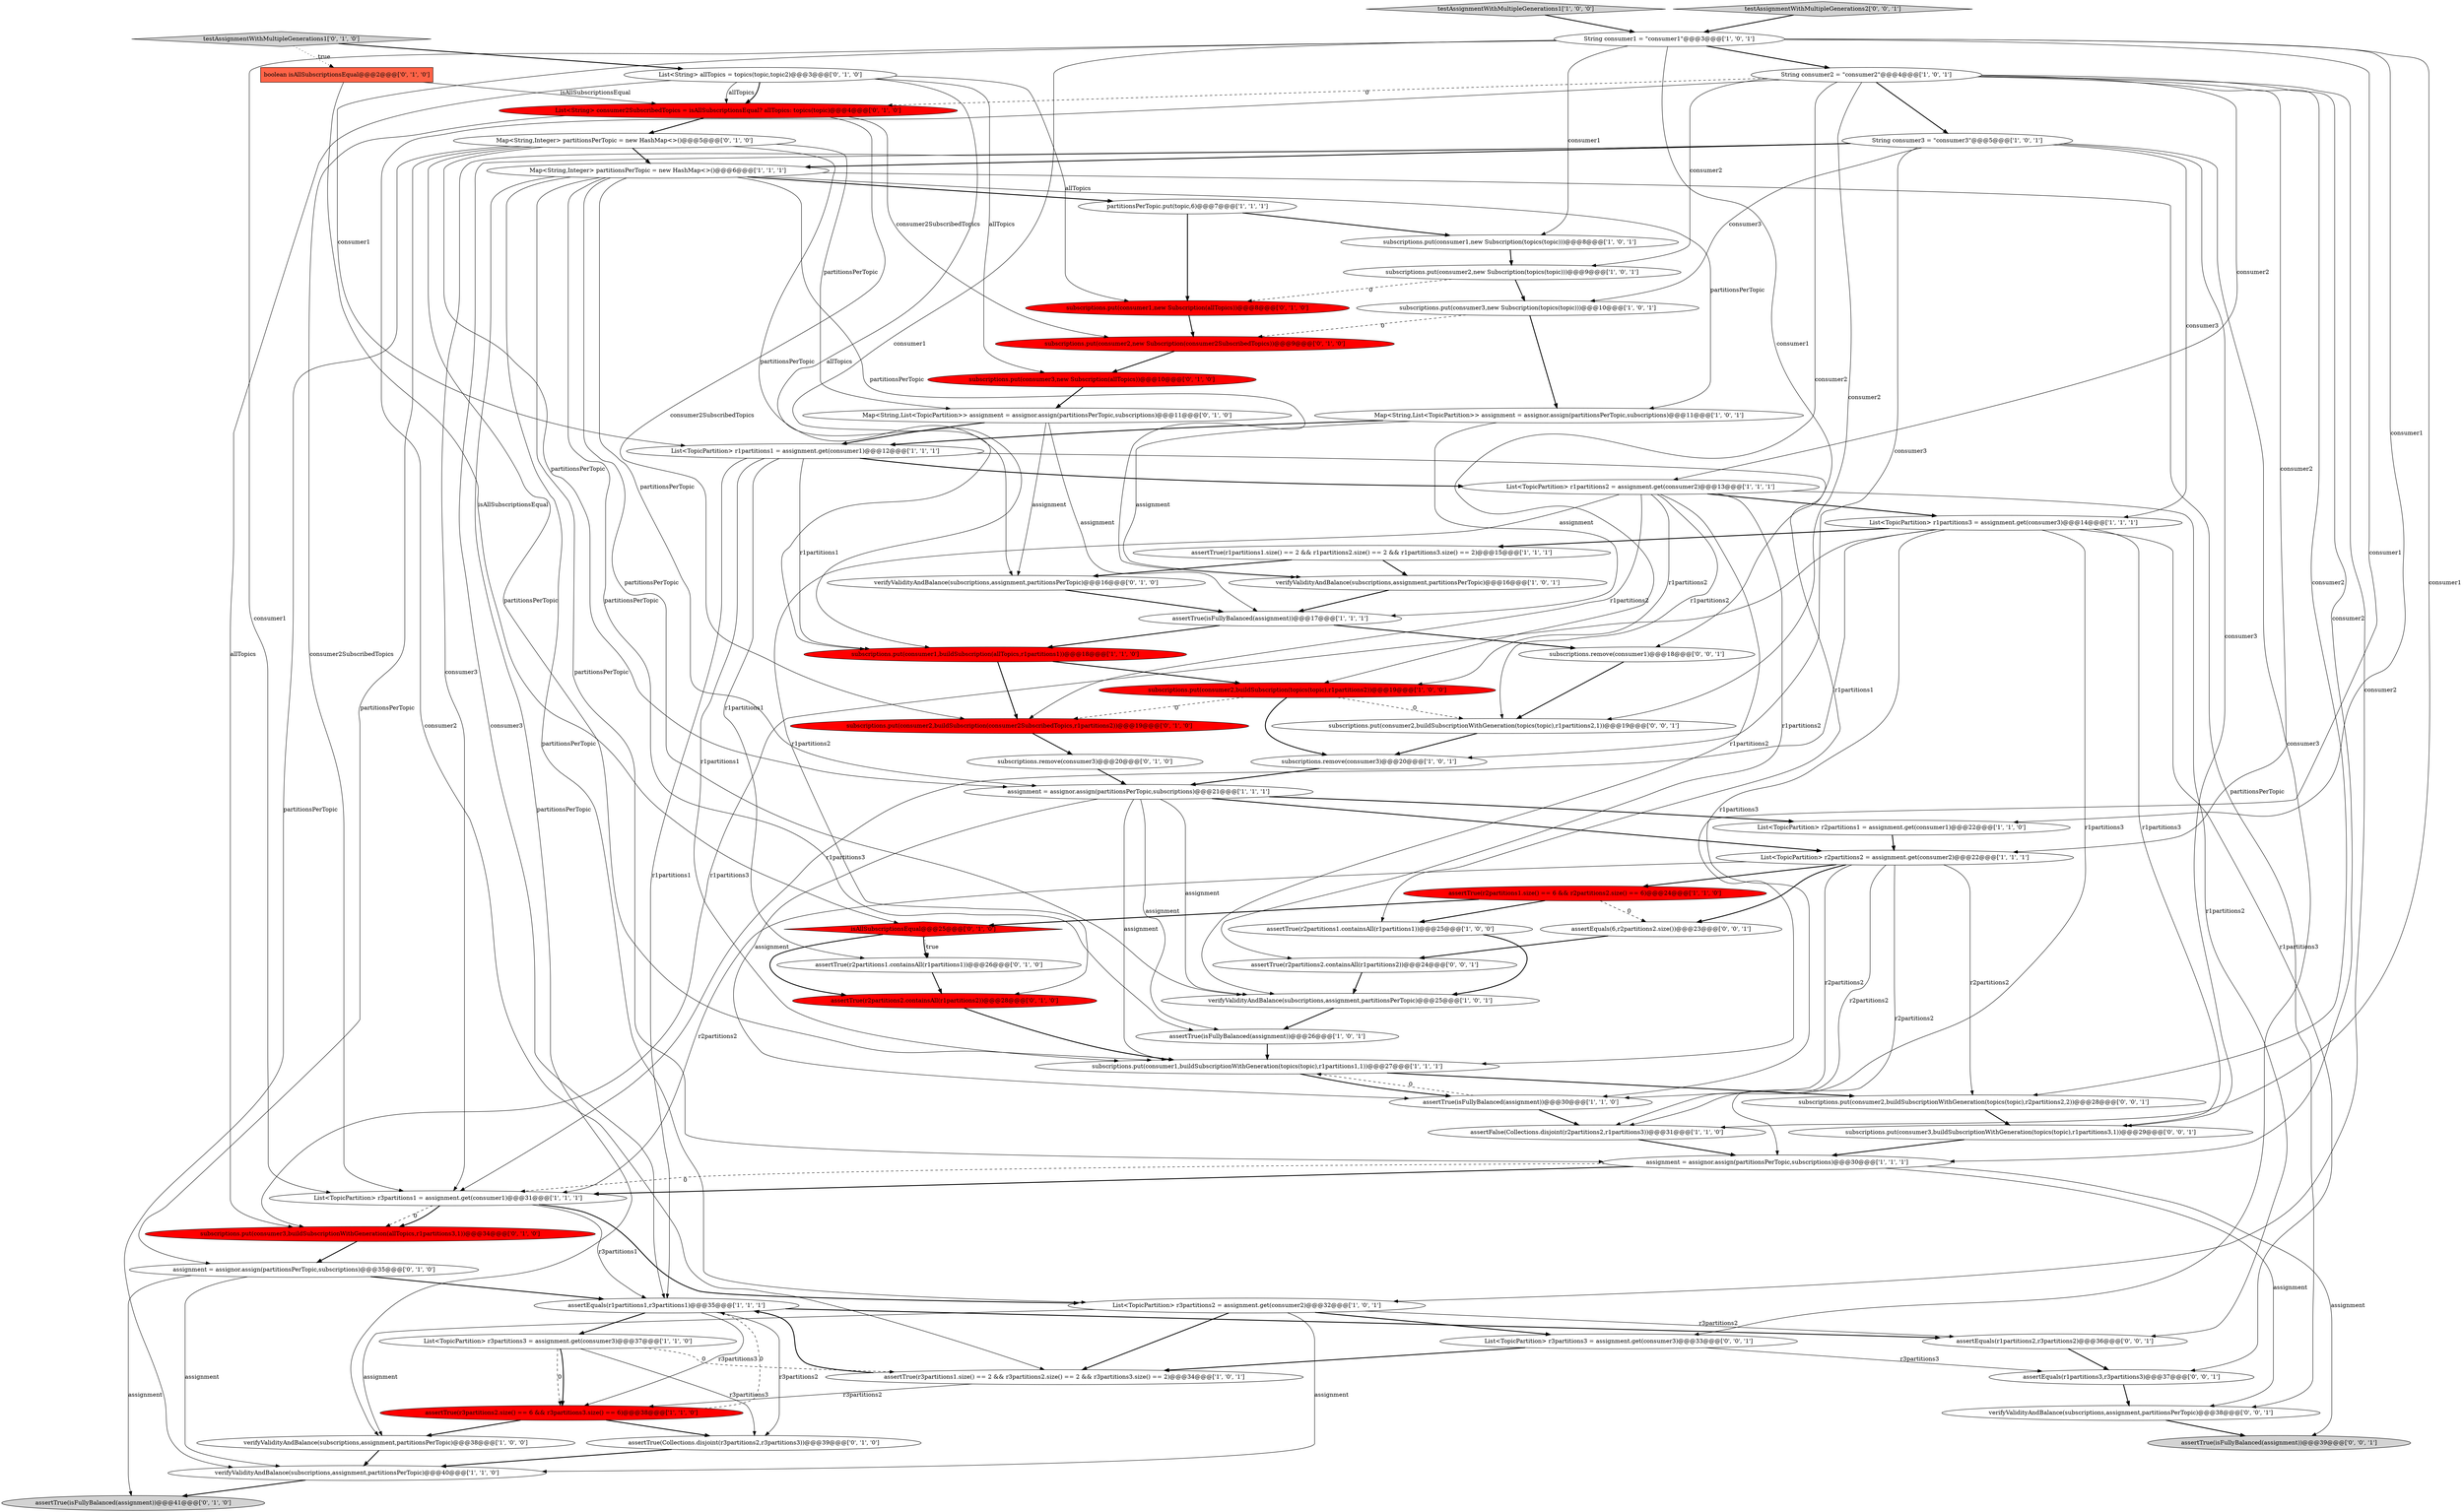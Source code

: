 digraph {
23 [style = filled, label = "verifyValidityAndBalance(subscriptions,assignment,partitionsPerTopic)@@@38@@@['1', '0', '0']", fillcolor = white, shape = ellipse image = "AAA0AAABBB1BBB"];
5 [style = filled, label = "testAssignmentWithMultipleGenerations1['1', '0', '0']", fillcolor = lightgray, shape = diamond image = "AAA0AAABBB1BBB"];
61 [style = filled, label = "List<TopicPartition> r3partitions3 = assignment.get(consumer3)@@@33@@@['0', '0', '1']", fillcolor = white, shape = ellipse image = "AAA0AAABBB3BBB"];
62 [style = filled, label = "assertTrue(r2partitions2.containsAll(r1partitions2))@@@24@@@['0', '0', '1']", fillcolor = white, shape = ellipse image = "AAA0AAABBB3BBB"];
9 [style = filled, label = "List<TopicPartition> r1partitions2 = assignment.get(consumer2)@@@13@@@['1', '1', '1']", fillcolor = white, shape = ellipse image = "AAA0AAABBB1BBB"];
32 [style = filled, label = "List<TopicPartition> r2partitions1 = assignment.get(consumer1)@@@22@@@['1', '1', '0']", fillcolor = white, shape = ellipse image = "AAA0AAABBB1BBB"];
47 [style = filled, label = "boolean isAllSubscriptionsEqual@@@2@@@['0', '1', '0']", fillcolor = tomato, shape = box image = "AAA1AAABBB2BBB"];
68 [style = filled, label = "subscriptions.put(consumer3,buildSubscriptionWithGeneration(topics(topic),r1partitions3,1))@@@29@@@['0', '0', '1']", fillcolor = white, shape = ellipse image = "AAA0AAABBB3BBB"];
6 [style = filled, label = "assertTrue(r2partitions1.containsAll(r1partitions1))@@@25@@@['1', '0', '0']", fillcolor = white, shape = ellipse image = "AAA0AAABBB1BBB"];
57 [style = filled, label = "subscriptions.put(consumer2,buildSubscriptionWithGeneration(topics(topic),r2partitions2,2))@@@28@@@['0', '0', '1']", fillcolor = white, shape = ellipse image = "AAA0AAABBB3BBB"];
16 [style = filled, label = "assertEquals(r1partitions1,r3partitions1)@@@35@@@['1', '1', '1']", fillcolor = white, shape = ellipse image = "AAA0AAABBB1BBB"];
56 [style = filled, label = "isAllSubscriptionsEqual@@@25@@@['0', '1', '0']", fillcolor = red, shape = diamond image = "AAA1AAABBB2BBB"];
21 [style = filled, label = "Map<String,List<TopicPartition>> assignment = assignor.assign(partitionsPerTopic,subscriptions)@@@11@@@['1', '0', '1']", fillcolor = white, shape = ellipse image = "AAA0AAABBB1BBB"];
30 [style = filled, label = "subscriptions.put(consumer1,new Subscription(topics(topic)))@@@8@@@['1', '0', '1']", fillcolor = white, shape = ellipse image = "AAA0AAABBB1BBB"];
66 [style = filled, label = "subscriptions.remove(consumer1)@@@18@@@['0', '0', '1']", fillcolor = white, shape = ellipse image = "AAA0AAABBB3BBB"];
48 [style = filled, label = "assertTrue(r2partitions2.containsAll(r1partitions2))@@@28@@@['0', '1', '0']", fillcolor = red, shape = ellipse image = "AAA1AAABBB2BBB"];
50 [style = filled, label = "assertTrue(r2partitions1.containsAll(r1partitions1))@@@26@@@['0', '1', '0']", fillcolor = white, shape = ellipse image = "AAA0AAABBB2BBB"];
4 [style = filled, label = "subscriptions.put(consumer2,new Subscription(topics(topic)))@@@9@@@['1', '0', '1']", fillcolor = white, shape = ellipse image = "AAA0AAABBB1BBB"];
37 [style = filled, label = "String consumer2 = \"consumer2\"@@@4@@@['1', '0', '1']", fillcolor = white, shape = ellipse image = "AAA0AAABBB1BBB"];
11 [style = filled, label = "assertTrue(isFullyBalanced(assignment))@@@26@@@['1', '0', '1']", fillcolor = white, shape = ellipse image = "AAA0AAABBB1BBB"];
34 [style = filled, label = "List<TopicPartition> r3partitions3 = assignment.get(consumer3)@@@37@@@['1', '1', '0']", fillcolor = white, shape = ellipse image = "AAA0AAABBB1BBB"];
40 [style = filled, label = "subscriptions.put(consumer3,new Subscription(allTopics))@@@10@@@['0', '1', '0']", fillcolor = red, shape = ellipse image = "AAA1AAABBB2BBB"];
43 [style = filled, label = "Map<String,List<TopicPartition>> assignment = assignor.assign(partitionsPerTopic,subscriptions)@@@11@@@['0', '1', '0']", fillcolor = white, shape = ellipse image = "AAA0AAABBB2BBB"];
20 [style = filled, label = "List<TopicPartition> r3partitions1 = assignment.get(consumer1)@@@31@@@['1', '1', '1']", fillcolor = white, shape = ellipse image = "AAA0AAABBB1BBB"];
51 [style = filled, label = "testAssignmentWithMultipleGenerations1['0', '1', '0']", fillcolor = lightgray, shape = diamond image = "AAA0AAABBB2BBB"];
15 [style = filled, label = "List<TopicPartition> r3partitions2 = assignment.get(consumer2)@@@32@@@['1', '0', '1']", fillcolor = white, shape = ellipse image = "AAA0AAABBB1BBB"];
25 [style = filled, label = "String consumer3 = \"consumer3\"@@@5@@@['1', '0', '1']", fillcolor = white, shape = ellipse image = "AAA0AAABBB1BBB"];
58 [style = filled, label = "assertEquals(r1partitions3,r3partitions3)@@@37@@@['0', '0', '1']", fillcolor = white, shape = ellipse image = "AAA0AAABBB3BBB"];
67 [style = filled, label = "testAssignmentWithMultipleGenerations2['0', '0', '1']", fillcolor = lightgray, shape = diamond image = "AAA0AAABBB3BBB"];
33 [style = filled, label = "assignment = assignor.assign(partitionsPerTopic,subscriptions)@@@30@@@['1', '1', '1']", fillcolor = white, shape = ellipse image = "AAA0AAABBB1BBB"];
42 [style = filled, label = "assignment = assignor.assign(partitionsPerTopic,subscriptions)@@@35@@@['0', '1', '0']", fillcolor = white, shape = ellipse image = "AAA0AAABBB2BBB"];
14 [style = filled, label = "subscriptions.put(consumer1,buildSubscription(allTopics,r1partitions1))@@@18@@@['1', '1', '0']", fillcolor = red, shape = ellipse image = "AAA1AAABBB1BBB"];
19 [style = filled, label = "List<TopicPartition> r2partitions2 = assignment.get(consumer2)@@@22@@@['1', '1', '1']", fillcolor = white, shape = ellipse image = "AAA0AAABBB1BBB"];
53 [style = filled, label = "subscriptions.put(consumer1,new Subscription(allTopics))@@@8@@@['0', '1', '0']", fillcolor = red, shape = ellipse image = "AAA1AAABBB2BBB"];
26 [style = filled, label = "assertTrue(r2partitions1.size() == 6 && r2partitions2.size() == 6)@@@24@@@['1', '1', '0']", fillcolor = red, shape = ellipse image = "AAA1AAABBB1BBB"];
63 [style = filled, label = "assertEquals(r1partitions2,r3partitions2)@@@36@@@['0', '0', '1']", fillcolor = white, shape = ellipse image = "AAA0AAABBB3BBB"];
65 [style = filled, label = "assertTrue(isFullyBalanced(assignment))@@@39@@@['0', '0', '1']", fillcolor = lightgray, shape = ellipse image = "AAA0AAABBB3BBB"];
10 [style = filled, label = "subscriptions.put(consumer1,buildSubscriptionWithGeneration(topics(topic),r1partitions1,1))@@@27@@@['1', '1', '1']", fillcolor = white, shape = ellipse image = "AAA0AAABBB1BBB"];
39 [style = filled, label = "assertTrue(isFullyBalanced(assignment))@@@41@@@['0', '1', '0']", fillcolor = lightgray, shape = ellipse image = "AAA0AAABBB2BBB"];
7 [style = filled, label = "assignment = assignor.assign(partitionsPerTopic,subscriptions)@@@21@@@['1', '1', '1']", fillcolor = white, shape = ellipse image = "AAA0AAABBB1BBB"];
54 [style = filled, label = "assertTrue(Collections.disjoint(r3partitions2,r3partitions3))@@@39@@@['0', '1', '0']", fillcolor = white, shape = ellipse image = "AAA0AAABBB2BBB"];
22 [style = filled, label = "List<TopicPartition> r1partitions1 = assignment.get(consumer1)@@@12@@@['1', '1', '1']", fillcolor = white, shape = ellipse image = "AAA0AAABBB1BBB"];
17 [style = filled, label = "subscriptions.put(consumer3,new Subscription(topics(topic)))@@@10@@@['1', '0', '1']", fillcolor = white, shape = ellipse image = "AAA0AAABBB1BBB"];
44 [style = filled, label = "subscriptions.put(consumer2,buildSubscription(consumer2SubscribedTopics,r1partitions2))@@@19@@@['0', '1', '0']", fillcolor = red, shape = ellipse image = "AAA1AAABBB2BBB"];
8 [style = filled, label = "String consumer1 = \"consumer1\"@@@3@@@['1', '0', '1']", fillcolor = white, shape = ellipse image = "AAA0AAABBB1BBB"];
52 [style = filled, label = "Map<String,Integer> partitionsPerTopic = new HashMap<>()@@@5@@@['0', '1', '0']", fillcolor = white, shape = ellipse image = "AAA0AAABBB2BBB"];
18 [style = filled, label = "Map<String,Integer> partitionsPerTopic = new HashMap<>()@@@6@@@['1', '1', '1']", fillcolor = white, shape = ellipse image = "AAA0AAABBB1BBB"];
24 [style = filled, label = "assertTrue(r3partitions1.size() == 2 && r3partitions2.size() == 2 && r3partitions3.size() == 2)@@@34@@@['1', '0', '1']", fillcolor = white, shape = ellipse image = "AAA0AAABBB1BBB"];
59 [style = filled, label = "assertEquals(6,r2partitions2.size())@@@23@@@['0', '0', '1']", fillcolor = white, shape = ellipse image = "AAA0AAABBB3BBB"];
2 [style = filled, label = "subscriptions.remove(consumer3)@@@20@@@['1', '0', '1']", fillcolor = white, shape = ellipse image = "AAA0AAABBB1BBB"];
46 [style = filled, label = "verifyValidityAndBalance(subscriptions,assignment,partitionsPerTopic)@@@16@@@['0', '1', '0']", fillcolor = white, shape = ellipse image = "AAA0AAABBB2BBB"];
49 [style = filled, label = "subscriptions.remove(consumer3)@@@20@@@['0', '1', '0']", fillcolor = white, shape = ellipse image = "AAA0AAABBB2BBB"];
60 [style = filled, label = "verifyValidityAndBalance(subscriptions,assignment,partitionsPerTopic)@@@38@@@['0', '0', '1']", fillcolor = white, shape = ellipse image = "AAA0AAABBB3BBB"];
12 [style = filled, label = "partitionsPerTopic.put(topic,6)@@@7@@@['1', '1', '1']", fillcolor = white, shape = ellipse image = "AAA0AAABBB1BBB"];
0 [style = filled, label = "subscriptions.put(consumer2,buildSubscription(topics(topic),r1partitions2))@@@19@@@['1', '0', '0']", fillcolor = red, shape = ellipse image = "AAA1AAABBB1BBB"];
3 [style = filled, label = "assertTrue(isFullyBalanced(assignment))@@@30@@@['1', '1', '0']", fillcolor = white, shape = ellipse image = "AAA0AAABBB1BBB"];
45 [style = filled, label = "subscriptions.put(consumer2,new Subscription(consumer2SubscribedTopics))@@@9@@@['0', '1', '0']", fillcolor = red, shape = ellipse image = "AAA1AAABBB2BBB"];
1 [style = filled, label = "assertTrue(isFullyBalanced(assignment))@@@17@@@['1', '1', '1']", fillcolor = white, shape = ellipse image = "AAA0AAABBB1BBB"];
31 [style = filled, label = "verifyValidityAndBalance(subscriptions,assignment,partitionsPerTopic)@@@40@@@['1', '1', '0']", fillcolor = white, shape = ellipse image = "AAA0AAABBB1BBB"];
28 [style = filled, label = "verifyValidityAndBalance(subscriptions,assignment,partitionsPerTopic)@@@25@@@['1', '0', '1']", fillcolor = white, shape = ellipse image = "AAA0AAABBB1BBB"];
35 [style = filled, label = "List<TopicPartition> r1partitions3 = assignment.get(consumer3)@@@14@@@['1', '1', '1']", fillcolor = white, shape = ellipse image = "AAA0AAABBB1BBB"];
38 [style = filled, label = "subscriptions.put(consumer3,buildSubscriptionWithGeneration(allTopics,r1partitions3,1))@@@34@@@['0', '1', '0']", fillcolor = red, shape = ellipse image = "AAA1AAABBB2BBB"];
13 [style = filled, label = "verifyValidityAndBalance(subscriptions,assignment,partitionsPerTopic)@@@16@@@['1', '0', '1']", fillcolor = white, shape = ellipse image = "AAA0AAABBB1BBB"];
27 [style = filled, label = "assertTrue(r3partitions2.size() == 6 && r3partitions3.size() == 6)@@@38@@@['1', '1', '0']", fillcolor = red, shape = ellipse image = "AAA1AAABBB1BBB"];
29 [style = filled, label = "assertFalse(Collections.disjoint(r2partitions2,r1partitions3))@@@31@@@['1', '1', '0']", fillcolor = white, shape = ellipse image = "AAA0AAABBB1BBB"];
64 [style = filled, label = "subscriptions.put(consumer2,buildSubscriptionWithGeneration(topics(topic),r1partitions2,1))@@@19@@@['0', '0', '1']", fillcolor = white, shape = ellipse image = "AAA0AAABBB3BBB"];
41 [style = filled, label = "List<String> consumer2SubscribedTopics = isAllSubscriptionsEqual? allTopics: topics(topic)@@@4@@@['0', '1', '0']", fillcolor = red, shape = ellipse image = "AAA1AAABBB2BBB"];
36 [style = filled, label = "assertTrue(r1partitions1.size() == 2 && r1partitions2.size() == 2 && r1partitions3.size() == 2)@@@15@@@['1', '1', '1']", fillcolor = white, shape = ellipse image = "AAA0AAABBB1BBB"];
55 [style = filled, label = "List<String> allTopics = topics(topic,topic2)@@@3@@@['0', '1', '0']", fillcolor = white, shape = ellipse image = "AAA0AAABBB2BBB"];
55->53 [style = solid, label="allTopics"];
7->32 [style = bold, label=""];
12->53 [style = bold, label=""];
21->1 [style = solid, label="assignment"];
8->20 [style = solid, label="consumer1"];
52->7 [style = solid, label="partitionsPerTopic"];
55->40 [style = solid, label="allTopics"];
15->61 [style = bold, label=""];
0->44 [style = dashed, label="0"];
21->13 [style = solid, label="assignment"];
22->10 [style = solid, label="r1partitions1"];
33->20 [style = dashed, label="0"];
55->41 [style = solid, label="allTopics"];
19->57 [style = solid, label="r2partitions2"];
58->60 [style = bold, label=""];
59->62 [style = bold, label=""];
37->64 [style = solid, label="consumer2"];
9->62 [style = solid, label="r1partitions2"];
25->2 [style = solid, label="consumer3"];
35->58 [style = solid, label="r1partitions3"];
51->47 [style = dotted, label="true"];
38->42 [style = bold, label=""];
61->58 [style = solid, label="r3partitions3"];
26->56 [style = bold, label=""];
9->35 [style = bold, label=""];
13->1 [style = bold, label=""];
8->66 [style = solid, label="consumer1"];
37->57 [style = solid, label="consumer2"];
67->8 [style = bold, label=""];
20->38 [style = dashed, label="0"];
66->64 [style = bold, label=""];
34->54 [style = solid, label="r3partitions3"];
48->10 [style = bold, label=""];
8->30 [style = solid, label="consumer1"];
61->24 [style = bold, label=""];
60->65 [style = bold, label=""];
10->57 [style = bold, label=""];
35->68 [style = solid, label="r1partitions3"];
18->7 [style = solid, label="partitionsPerTopic"];
9->0 [style = solid, label="r1partitions2"];
20->15 [style = bold, label=""];
17->21 [style = bold, label=""];
52->43 [style = solid, label="partitionsPerTopic"];
15->23 [style = solid, label="assignment"];
37->15 [style = solid, label="consumer2"];
18->60 [style = solid, label="partitionsPerTopic"];
4->53 [style = dashed, label="0"];
55->41 [style = bold, label=""];
55->14 [style = solid, label="allTopics"];
20->16 [style = solid, label="r3partitions1"];
25->20 [style = solid, label="consumer3"];
35->3 [style = solid, label="r1partitions3"];
22->9 [style = bold, label=""];
18->12 [style = bold, label=""];
16->34 [style = bold, label=""];
7->3 [style = solid, label="assignment"];
35->29 [style = solid, label="r1partitions3"];
18->28 [style = solid, label="partitionsPerTopic"];
44->49 [style = bold, label=""];
20->38 [style = bold, label=""];
22->6 [style = solid, label="r1partitions1"];
33->65 [style = solid, label="assignment"];
26->6 [style = bold, label=""];
24->27 [style = solid, label="r3partitions2"];
17->45 [style = dashed, label="0"];
0->64 [style = dashed, label="0"];
7->11 [style = solid, label="assignment"];
25->16 [style = solid, label="consumer3"];
36->46 [style = bold, label=""];
55->38 [style = solid, label="allTopics"];
21->22 [style = bold, label=""];
52->18 [style = bold, label=""];
8->29 [style = solid, label="consumer1"];
19->26 [style = bold, label=""];
19->3 [style = solid, label="r2partitions2"];
56->50 [style = bold, label=""];
18->33 [style = solid, label="partitionsPerTopic"];
43->22 [style = bold, label=""];
62->28 [style = bold, label=""];
27->54 [style = bold, label=""];
9->64 [style = solid, label="r1partitions2"];
56->48 [style = bold, label=""];
19->29 [style = solid, label="r2partitions2"];
19->20 [style = solid, label="r2partitions2"];
41->45 [style = solid, label="consumer2SubscribedTopics"];
25->35 [style = solid, label="consumer3"];
27->16 [style = dashed, label="0"];
41->20 [style = solid, label="consumer2SubscribedTopics"];
41->44 [style = solid, label="consumer2SubscribedTopics"];
52->42 [style = solid, label="partitionsPerTopic"];
15->31 [style = solid, label="assignment"];
3->29 [style = bold, label=""];
23->31 [style = bold, label=""];
16->54 [style = solid, label="r3partitions2"];
8->22 [style = solid, label="consumer1"];
37->33 [style = solid, label="consumer2"];
7->28 [style = solid, label="assignment"];
35->38 [style = solid, label="r1partitions3"];
25->68 [style = solid, label="consumer3"];
4->17 [style = bold, label=""];
56->50 [style = dotted, label="true"];
18->13 [style = solid, label="partitionsPerTopic"];
37->41 [style = dashed, label="0"];
37->19 [style = solid, label="consumer2"];
37->25 [style = bold, label=""];
25->18 [style = bold, label=""];
9->44 [style = solid, label="r1partitions2"];
42->16 [style = bold, label=""];
32->19 [style = bold, label=""];
50->48 [style = bold, label=""];
52->31 [style = solid, label="partitionsPerTopic"];
19->59 [style = bold, label=""];
42->39 [style = solid, label="assignment"];
52->46 [style = solid, label="partitionsPerTopic"];
18->23 [style = solid, label="partitionsPerTopic"];
64->2 [style = bold, label=""];
43->1 [style = solid, label="assignment"];
57->68 [style = bold, label=""];
8->14 [style = solid, label="consumer1"];
34->24 [style = dashed, label="0"];
18->21 [style = solid, label="partitionsPerTopic"];
18->11 [style = solid, label="partitionsPerTopic"];
36->13 [style = bold, label=""];
16->63 [style = bold, label=""];
25->61 [style = solid, label="consumer3"];
11->10 [style = bold, label=""];
18->15 [style = solid, label="partitionsPerTopic"];
15->63 [style = solid, label="r3partitions2"];
49->7 [style = bold, label=""];
22->14 [style = solid, label="r1partitions1"];
8->37 [style = bold, label=""];
31->39 [style = bold, label=""];
3->10 [style = dashed, label="0"];
40->43 [style = bold, label=""];
7->19 [style = bold, label=""];
43->46 [style = solid, label="assignment"];
8->32 [style = solid, label="consumer1"];
45->40 [style = bold, label=""];
37->4 [style = solid, label="consumer2"];
7->10 [style = solid, label="assignment"];
1->66 [style = bold, label=""];
5->8 [style = bold, label=""];
26->59 [style = dashed, label="0"];
47->41 [style = solid, label="isAllSubscriptionsEqual"];
9->28 [style = solid, label="r1partitions2"];
33->20 [style = bold, label=""];
8->10 [style = solid, label="consumer1"];
28->11 [style = bold, label=""];
0->2 [style = bold, label=""];
68->33 [style = bold, label=""];
33->60 [style = solid, label="assignment"];
10->3 [style = bold, label=""];
22->50 [style = solid, label="r1partitions1"];
12->30 [style = bold, label=""];
37->24 [style = solid, label="consumer2"];
14->44 [style = bold, label=""];
37->0 [style = solid, label="consumer2"];
22->16 [style = solid, label="r1partitions1"];
37->9 [style = solid, label="consumer2"];
41->52 [style = bold, label=""];
63->58 [style = bold, label=""];
42->31 [style = solid, label="assignment"];
24->16 [style = bold, label=""];
34->27 [style = dashed, label="0"];
47->56 [style = solid, label="isAllSubscriptionsEqual"];
29->33 [style = bold, label=""];
14->0 [style = bold, label=""];
54->31 [style = bold, label=""];
46->1 [style = bold, label=""];
51->55 [style = bold, label=""];
19->33 [style = solid, label="r2partitions2"];
9->48 [style = solid, label="r1partitions2"];
30->4 [style = bold, label=""];
25->17 [style = solid, label="consumer3"];
15->24 [style = bold, label=""];
16->27 [style = solid, label="r3partitions3"];
35->20 [style = solid, label="r1partitions3"];
52->10 [style = solid, label="partitionsPerTopic"];
1->14 [style = bold, label=""];
27->23 [style = bold, label=""];
9->63 [style = solid, label="r1partitions2"];
2->7 [style = bold, label=""];
35->36 [style = bold, label=""];
53->45 [style = bold, label=""];
6->28 [style = bold, label=""];
34->27 [style = bold, label=""];
}
